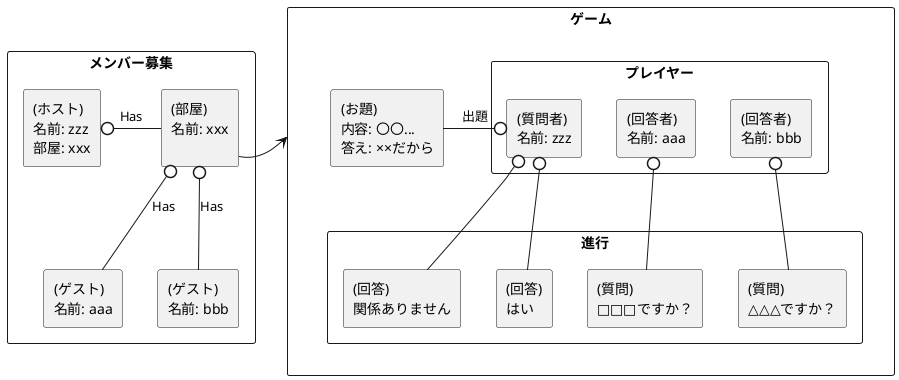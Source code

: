 @startuml test
rectangle "メンバー募集" {
    agent "(ホスト)\n名前: zzz\n部屋: xxx" as H
    agent "(部屋)\n名前: xxx\n" as R
    agent "(ゲスト)\n名前: aaa" as G1
    agent "(ゲスト)\n名前: bbb" as G2
    H 0- R : Has
    R 0-- G1 : Has
    R 0-- G2 : Has
}

rectangle "ゲーム" as Game{
    rectangle "プレイヤー" {
        agent "(質問者)\n名前: zzz" as Q
        agent "(回答者)\n名前: aaa" as A1
        agent "(回答者)\n名前: bbb" as A2
    }
    agent "(お題)\n内容: 〇〇...\n答え: ××だから" as theme

    rectangle "進行" {
        agent "(質問)\n□□□ですか？" as question1
        agent "(回答)\n関係ありません" as answer1
        agent "(質問)\n△△△ですか？" as question2
        agent "(回答)\nはい" as answer2
    }

    Q 0-left- theme: 出題
    A1 0-- question1
    Q 0-- answer1
    A2 0-- question2
    Q 0-- answer2
}
R -right--> Game

@enduml